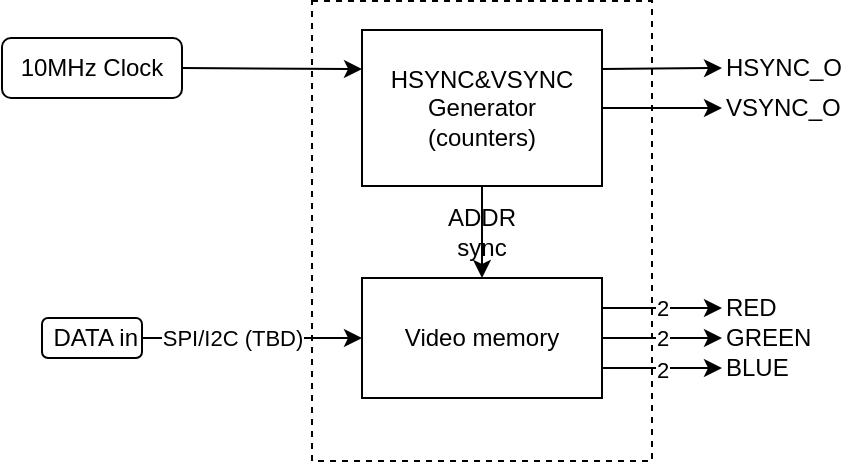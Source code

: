 <mxfile>
    <diagram id="nNsQNNrIeLebR2GX6NkD" name="Page-1">
        <mxGraphModel dx="781" dy="419" grid="1" gridSize="10" guides="1" tooltips="1" connect="1" arrows="1" fold="1" page="1" pageScale="1" pageWidth="1654" pageHeight="1169" math="0" shadow="0">
            <root>
                <mxCell id="0"/>
                <mxCell id="1" parent="0"/>
                <mxCell id="36" value="" style="rounded=0;whiteSpace=wrap;html=1;dashed=1;" vertex="1" parent="1">
                    <mxGeometry x="395" y="181.5" width="170" height="230" as="geometry"/>
                </mxCell>
                <mxCell id="9" style="edgeStyle=none;html=1;exitX=1;exitY=0.25;exitDx=0;exitDy=0;entryX=0;entryY=0.5;entryDx=0;entryDy=0;" edge="1" parent="1" source="2" target="12">
                    <mxGeometry relative="1" as="geometry">
                        <mxPoint x="600" y="154.279" as="targetPoint"/>
                    </mxGeometry>
                </mxCell>
                <mxCell id="2" value="HSYNC&amp;amp;VSYNC&lt;br&gt;Generator&lt;br&gt;(counters)" style="rounded=0;whiteSpace=wrap;html=1;" vertex="1" parent="1">
                    <mxGeometry x="420" y="196" width="120" height="78" as="geometry"/>
                </mxCell>
                <mxCell id="5" style="edgeStyle=none;html=1;exitX=1;exitY=0.5;exitDx=0;exitDy=0;entryX=0;entryY=0.25;entryDx=0;entryDy=0;" edge="1" parent="1" source="3" target="2">
                    <mxGeometry relative="1" as="geometry"/>
                </mxCell>
                <mxCell id="3" value="10MHz Clock" style="rounded=1;whiteSpace=wrap;html=1;" vertex="1" parent="1">
                    <mxGeometry x="240" y="200" width="90" height="30" as="geometry"/>
                </mxCell>
                <mxCell id="14" style="edgeStyle=none;html=1;exitX=1;exitY=0.5;exitDx=0;exitDy=0;" edge="1" parent="1" source="2" target="15">
                    <mxGeometry relative="1" as="geometry">
                        <mxPoint x="600" y="242.651" as="targetPoint"/>
                        <mxPoint x="540.0" y="255.0" as="sourcePoint"/>
                    </mxGeometry>
                </mxCell>
                <mxCell id="21" style="edgeStyle=none;html=1;exitX=0.5;exitY=1;exitDx=0;exitDy=0;entryX=0.5;entryY=0;entryDx=0;entryDy=0;" edge="1" parent="1" source="2" target="19">
                    <mxGeometry relative="1" as="geometry">
                        <mxPoint x="450" y="280.0" as="sourcePoint"/>
                    </mxGeometry>
                </mxCell>
                <mxCell id="12" value="HSYNC_O" style="text;html=1;strokeColor=none;fillColor=none;align=left;verticalAlign=middle;whiteSpace=wrap;rounded=0;" vertex="1" parent="1">
                    <mxGeometry x="600" y="200" width="70" height="30" as="geometry"/>
                </mxCell>
                <mxCell id="15" value="VSYNC_O" style="text;html=1;strokeColor=none;fillColor=none;align=left;verticalAlign=middle;whiteSpace=wrap;rounded=0;" vertex="1" parent="1">
                    <mxGeometry x="600" y="220" width="70" height="30" as="geometry"/>
                </mxCell>
                <mxCell id="24" style="edgeStyle=none;html=1;exitX=1;exitY=0.25;exitDx=0;exitDy=0;" edge="1" parent="1" source="19" target="30">
                    <mxGeometry relative="1" as="geometry">
                        <mxPoint x="600" y="335.209" as="targetPoint"/>
                    </mxGeometry>
                </mxCell>
                <mxCell id="25" value="2" style="edgeLabel;html=1;align=center;verticalAlign=middle;resizable=0;points=[];" vertex="1" connectable="0" parent="24">
                    <mxGeometry x="0.823" relative="1" as="geometry">
                        <mxPoint x="-25" as="offset"/>
                    </mxGeometry>
                </mxCell>
                <mxCell id="26" style="edgeStyle=none;html=1;exitX=1;exitY=0.5;exitDx=0;exitDy=0;" edge="1" parent="1" source="19" target="31">
                    <mxGeometry relative="1" as="geometry">
                        <mxPoint x="600" y="350.093" as="targetPoint"/>
                    </mxGeometry>
                </mxCell>
                <mxCell id="27" value="2" style="edgeLabel;html=1;align=center;verticalAlign=middle;resizable=0;points=[];" vertex="1" connectable="0" parent="26">
                    <mxGeometry x="0.419" y="-1" relative="1" as="geometry">
                        <mxPoint x="-13" y="-1" as="offset"/>
                    </mxGeometry>
                </mxCell>
                <mxCell id="28" style="edgeStyle=none;html=1;exitX=1;exitY=0.75;exitDx=0;exitDy=0;" edge="1" parent="1" source="19" target="32">
                    <mxGeometry relative="1" as="geometry">
                        <mxPoint x="600" y="364.977" as="targetPoint"/>
                    </mxGeometry>
                </mxCell>
                <mxCell id="29" value="2" style="edgeLabel;html=1;align=center;verticalAlign=middle;resizable=0;points=[];" vertex="1" connectable="0" parent="28">
                    <mxGeometry x="0.28" y="-1" relative="1" as="geometry">
                        <mxPoint x="-9" as="offset"/>
                    </mxGeometry>
                </mxCell>
                <mxCell id="33" style="edgeStyle=none;html=1;exitX=0;exitY=0.5;exitDx=0;exitDy=0;startArrow=classic;startFill=1;endArrow=none;endFill=0;" edge="1" parent="1" source="19" target="34">
                    <mxGeometry relative="1" as="geometry">
                        <mxPoint x="350" y="350.093" as="targetPoint"/>
                    </mxGeometry>
                </mxCell>
                <mxCell id="35" value="SPI/I2C (TBD)" style="edgeLabel;html=1;align=center;verticalAlign=middle;resizable=0;points=[];" vertex="1" connectable="0" parent="33">
                    <mxGeometry x="0.371" y="1" relative="1" as="geometry">
                        <mxPoint x="10" y="-1" as="offset"/>
                    </mxGeometry>
                </mxCell>
                <mxCell id="19" value="Video memory" style="rounded=0;whiteSpace=wrap;html=1;" vertex="1" parent="1">
                    <mxGeometry x="420" y="320" width="120" height="60" as="geometry"/>
                </mxCell>
                <mxCell id="23" value="ADDR sync" style="text;html=1;strokeColor=none;fillColor=none;align=center;verticalAlign=middle;whiteSpace=wrap;rounded=0;" vertex="1" parent="1">
                    <mxGeometry x="450" y="283" width="60" height="27" as="geometry"/>
                </mxCell>
                <mxCell id="30" value="RED" style="text;html=1;strokeColor=none;fillColor=none;align=left;verticalAlign=middle;whiteSpace=wrap;rounded=0;" vertex="1" parent="1">
                    <mxGeometry x="600" y="330" width="50" height="10" as="geometry"/>
                </mxCell>
                <mxCell id="31" value="GREEN" style="text;html=1;strokeColor=none;fillColor=none;align=left;verticalAlign=middle;whiteSpace=wrap;rounded=0;" vertex="1" parent="1">
                    <mxGeometry x="600" y="345" width="50" height="10" as="geometry"/>
                </mxCell>
                <mxCell id="32" value="BLUE" style="text;html=1;strokeColor=none;fillColor=none;align=left;verticalAlign=middle;whiteSpace=wrap;rounded=0;" vertex="1" parent="1">
                    <mxGeometry x="600" y="360" width="50" height="9.98" as="geometry"/>
                </mxCell>
                <mxCell id="34" value="DATA in" style="text;html=1;strokeColor=default;fillColor=none;align=right;verticalAlign=middle;whiteSpace=wrap;rounded=1;" vertex="1" parent="1">
                    <mxGeometry x="260" y="340" width="50" height="20" as="geometry"/>
                </mxCell>
            </root>
        </mxGraphModel>
    </diagram>
</mxfile>